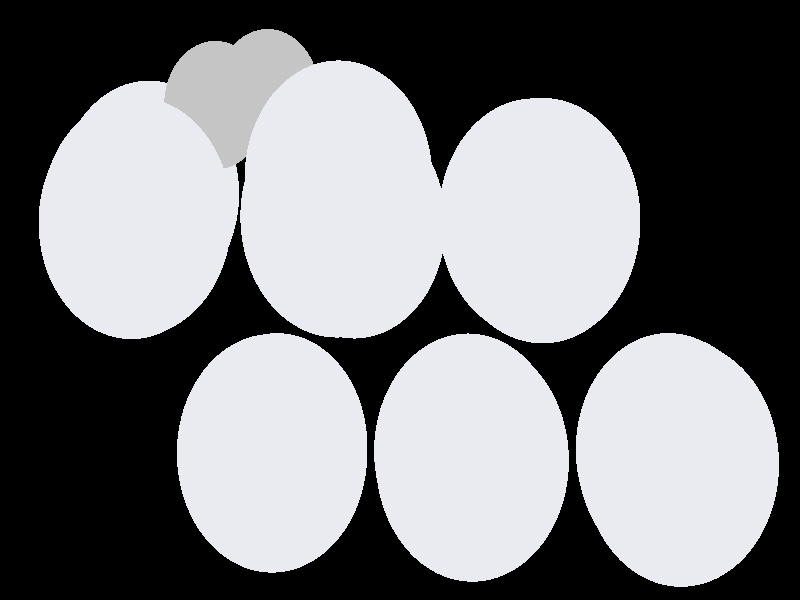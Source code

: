 #include "colors.inc"
#include "finish.inc"

global_settings {assumed_gamma 1 max_trace_level 6}
background {color White transmit 1.0}
camera {perspective
  right -9.48*x up 5.67*y
  direction 100.00*z
  location <0,0,100.00> look_at <0,0,0>}


light_source {<  2.00,   3.00,  40.00> color White
  area_light <0.70, 0, 0>, <0, 0.70, 0>, 3, 3
  adaptive 1 jitter}
// no fog
#declare simple = finish {phong 0.7}
#declare pale = finish {ambient 0.5 diffuse 0.85 roughness 0.001 specular 0.200 }
#declare intermediate = finish {ambient 0.3 diffuse 0.6 specular 0.1 roughness 0.04}
#declare vmd = finish {ambient 0.0 diffuse 0.65 phong 0.1 phong_size 40.0 specular 0.5 }
#declare jmol = finish {ambient 0.2 diffuse 0.6 specular 1 roughness 0.001 metallic}
#declare ase2 = finish {ambient 0.05 brilliance 3 diffuse 0.6 metallic specular 0.7 roughness 0.04 reflection 0.15}
#declare ase3 = finish {ambient 0.15 brilliance 2 diffuse 0.6 metallic specular 1.0 roughness 0.001 reflection 0.0}
#declare glass = finish {ambient 0.05 diffuse 0.3 specular 1.0 roughness 0.001}
#declare glass2 = finish {ambient 0.01 diffuse 0.3 specular 1.0 reflection 0.25 roughness 0.001}
#declare Rcell = 0.050;
#declare Rbond = 0.100;

#macro atom(LOC, R, COL, TRANS, FIN)
  sphere{LOC, R texture{pigment{color COL transmit TRANS} finish{FIN}}}
#end
#macro constrain(LOC, R, COL, TRANS FIN)
union{torus{R, Rcell rotate 45*z texture{pigment{color COL transmit TRANS} finish{FIN}}}
     torus{R, Rcell rotate -45*z texture{pigment{color COL transmit TRANS} finish{FIN}}}
     translate LOC}
#end

// no cell vertices
atom(< -1.58,  -1.50,  -8.51>, 1.16, rgb <0.82, 0.82, 0.88>, 0.0, ase3) // #0
atom(< -1.57,  -1.50,  -5.67>, 1.16, rgb <0.82, 0.82, 0.88>, 0.0, ase3) // #1
atom(< -1.56,  -1.49,  -2.88>, 1.16, rgb <0.82, 0.82, 0.88>, 0.0, ase3) // #2
atom(<  0.89,  -1.55,  -7.08>, 1.16, rgb <0.82, 0.82, 0.88>, 0.0, ase3) // #3
atom(<  0.84,  -1.49,  -4.27>, 1.16, rgb <0.82, 0.82, 0.88>, 0.0, ase3) // #4
atom(<  0.87,  -1.54,  -1.44>, 1.16, rgb <0.82, 0.82, 0.88>, 0.0, ase3) // #5
atom(<  3.36,  -1.49,  -5.62>, 1.16, rgb <0.82, 0.82, 0.88>, 0.0, ase3) // #6
atom(<  3.32,  -1.50,  -2.86>, 1.16, rgb <0.82, 0.82, 0.88>, 0.0, ase3) // #7
atom(<  3.33,  -1.55,   0.00>, 1.16, rgb <0.82, 0.82, 0.88>, 0.0, ase3) // #8
atom(< -3.23,   1.09,  -8.55>, 1.16, rgb <0.82, 0.82, 0.88>, 0.0, ase3) // #9
atom(< -3.36,   0.77,  -5.56>, 1.16, rgb <0.82, 0.82, 0.88>, 0.0, ase3) // #10
atom(< -3.21,   0.81,  -2.80>, 1.16, rgb <0.82, 0.82, 0.88>, 0.0, ase3) // #11
atom(< -0.58,   0.77,  -7.17>, 1.16, rgb <0.82, 0.82, 0.88>, 0.0, ase3) // #12
atom(< -0.76,   1.20,  -4.27>, 1.16, rgb <0.82, 0.82, 0.88>, 0.0, ase3) // #13
atom(< -0.76,   0.80,  -1.51>, 1.16, rgb <0.82, 0.82, 0.88>, 0.0, ase3) // #14
atom(<  1.74,   0.81,  -5.66>, 1.16, rgb <0.82, 0.82, 0.88>, 0.0, ase3) // #15
atom(<  1.63,   0.80,  -2.89>, 1.16, rgb <0.82, 0.82, 0.88>, 0.0, ase3) // #16
atom(<  1.69,   0.75,  -0.02>, 1.16, rgb <0.82, 0.82, 0.88>, 0.0, ase3) // #17
atom(< -2.34,   1.97,  -7.01>, 0.65, rgb <0.56, 0.56, 0.56>, 0.0, ase3) // #18
atom(< -1.66,   2.06,  -5.83>, 0.65, rgb <0.56, 0.56, 0.56>, 0.0, ase3) // #19

// no constraints
